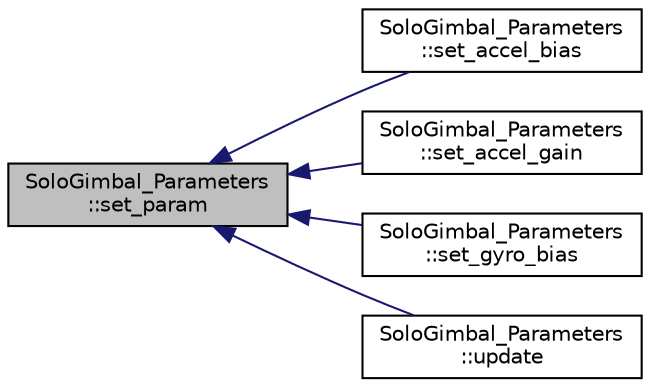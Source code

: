 digraph "SoloGimbal_Parameters::set_param"
{
 // INTERACTIVE_SVG=YES
  edge [fontname="Helvetica",fontsize="10",labelfontname="Helvetica",labelfontsize="10"];
  node [fontname="Helvetica",fontsize="10",shape=record];
  rankdir="LR";
  Node1 [label="SoloGimbal_Parameters\l::set_param",height=0.2,width=0.4,color="black", fillcolor="grey75", style="filled", fontcolor="black"];
  Node1 -> Node2 [dir="back",color="midnightblue",fontsize="10",style="solid",fontname="Helvetica"];
  Node2 [label="SoloGimbal_Parameters\l::set_accel_bias",height=0.2,width=0.4,color="black", fillcolor="white", style="filled",URL="$classSoloGimbal__Parameters.html#acd9215081f580cfed7b49db1d3b89385"];
  Node1 -> Node3 [dir="back",color="midnightblue",fontsize="10",style="solid",fontname="Helvetica"];
  Node3 [label="SoloGimbal_Parameters\l::set_accel_gain",height=0.2,width=0.4,color="black", fillcolor="white", style="filled",URL="$classSoloGimbal__Parameters.html#ace2d0fe2a246cc82f8b82b11eda86ee5"];
  Node1 -> Node4 [dir="back",color="midnightblue",fontsize="10",style="solid",fontname="Helvetica"];
  Node4 [label="SoloGimbal_Parameters\l::set_gyro_bias",height=0.2,width=0.4,color="black", fillcolor="white", style="filled",URL="$classSoloGimbal__Parameters.html#a7788b7d7d8a688817e3e517582ee1a1c"];
  Node1 -> Node5 [dir="back",color="midnightblue",fontsize="10",style="solid",fontname="Helvetica"];
  Node5 [label="SoloGimbal_Parameters\l::update",height=0.2,width=0.4,color="black", fillcolor="white", style="filled",URL="$classSoloGimbal__Parameters.html#ad5aa879b69f362237e57934aa854260a"];
}
